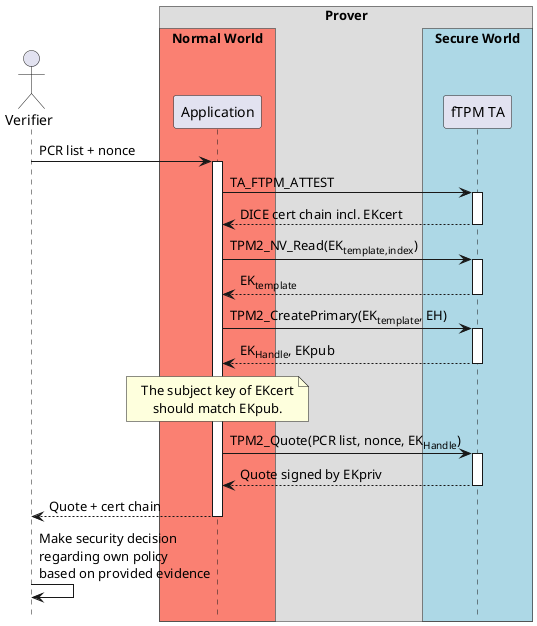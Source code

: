 @startuml tpm attestation
!pragma teoz true
hide footbox

skinparam NoteTextAlignment center

actor "Verifier"

"Verifier" -> Application ++: PCR list + nonce

Application -> "fTPM TA" ++: TA_FTPM_ATTEST
Application <-- "fTPM TA" --: DICE cert chain incl. EKcert

Application -> "fTPM TA" ++: TPM2_NV_Read(EK<sub>template,index</sub>)
Application <-- "fTPM TA" --: EK<sub>template</sub>

Application -> "fTPM TA" ++: TPM2_CreatePrimary(EK<sub>template</sub>, EH)
Application <-- "fTPM TA" --: EK<sub>Handle</sub>, EKpub

note over Application
  The subject key of EKcert
  should match EKpub.
end note

Application -> "fTPM TA" ++: TPM2_Quote(PCR list, nonce, EK<sub>Handle</sub>)
Application <-- "fTPM TA" --: Quote signed by EKpriv

'Application <-- "fTPM TA" --: Evidence =\nQuote incl. nonce\nsigned by EKpriv,\nDICE cert chain incl. EKCert
"Verifier" <-- Application --: Quote + cert chain

"Verifier" -> "Verifier": Make security decision\nregarding own policy\nbased on provided evidence

box "Prover"
    box "Normal World" #Salmon
    participant Application
    end box

    box "Secure World" #LightBlue
    participant "fTPM TA"
    end box
end box

@enduml
